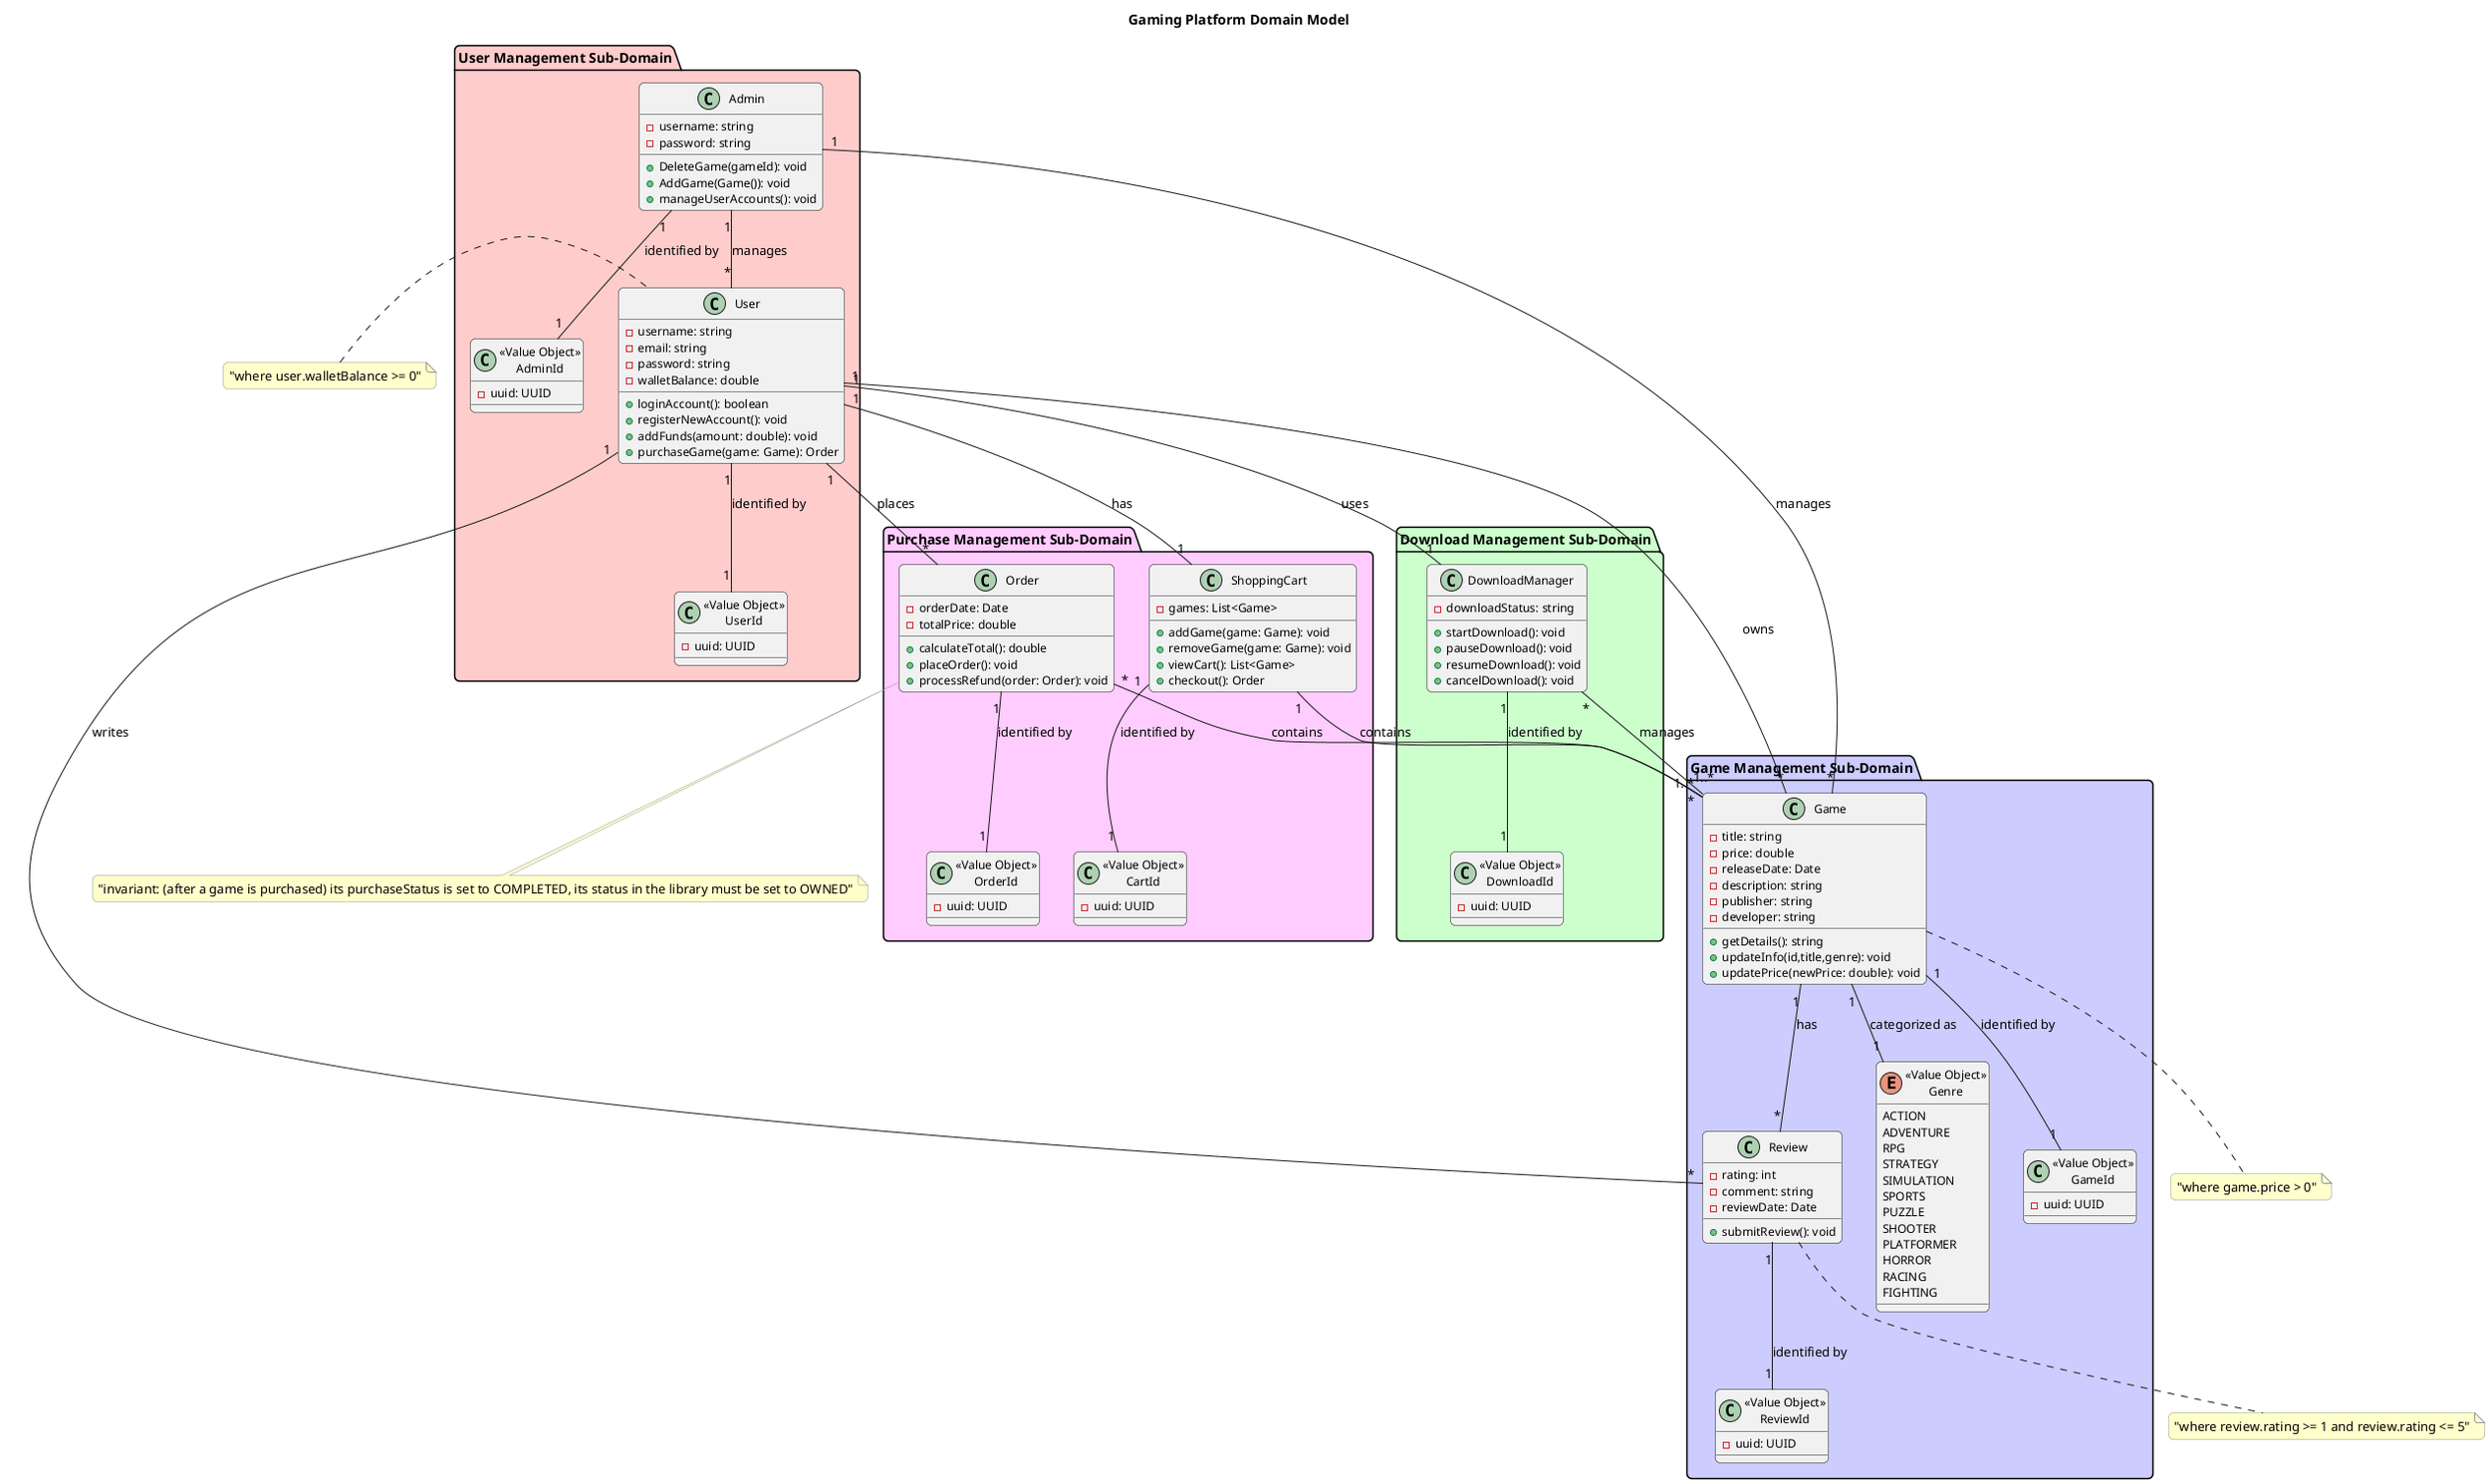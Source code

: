 @startuml


skinparam backgroundColor white
skinparam roundcorner 10
skinparam classFontSize 14
skinparam classFontName Arial
skinparam classAttributeFontSize 12
skinparam classAttributeFontName Arial
skinparam noteBackgroundColor #ffffcc
skinparam noteBorderColor #999999

' Title
title Gaming Platform Domain Model

' Sub-domains
package "User Management Sub-Domain" #ffcccc {
  class User {
    - username: string
    - email: string
    - password: string
    - walletBalance: double
    + loginAccount(): boolean
    + registerNewAccount(): void
    + addFunds(amount: double): void
    + purchaseGame(game: Game): Order
  }

  class "«Value Object»\nUserId" as UserId {
    - uuid: UUID
  }

  class Admin {
    - username: string
    - password: string
    + DeleteGame(gameId): void
    + AddGame(Game()): void
    + manageUserAccounts(): void
  }

  class "«Value Object»\nAdminId" as AdminId {
    - uuid: UUID
  }
}

package "Game Management Sub-Domain" #ccccff {
  class Game {
    - title: string
    - price: double
    - releaseDate: Date
    - description: string
    - publisher: string
    - developer: string
    + getDetails(): string
    + updateInfo(id,title,genre): void
    + updatePrice(newPrice: double): void
  }

  class "«Value Object»\nGameId" as GameId {
    - uuid: UUID
  }

  enum "«Value Object»\nGenre" as Genre {
    ACTION
    ADVENTURE
    RPG
    STRATEGY
    SIMULATION
    SPORTS
    PUZZLE
    SHOOTER
    PLATFORMER
    HORROR
    RACING
    FIGHTING
  }

  class Review {
    - rating: int
    - comment: string
    - reviewDate: Date
    + submitReview(): void
  }

  class "«Value Object»\nReviewId" as ReviewId {
    - uuid: UUID
  }
}

package "Purchase Management Sub-Domain" #ffccff {
  class Order {
    - orderDate: Date
    - totalPrice: double
    + calculateTotal(): double
    + placeOrder(): void
    + processRefund(order: Order): void
  }

  class "«Value Object»\nOrderId" as OrderId {
    - uuid: UUID
  }

  class ShoppingCart {
    - games: List<Game>
    + addGame(game: Game): void
    + removeGame(game: Game): void
    + viewCart(): List<Game>
    + checkout(): Order
  }

  class "«Value Object»\nCartId" as CartId {
    - uuid: UUID
  }
}

package "Download Management Sub-Domain" #ccffcc {
  class DownloadManager {
    - downloadStatus: string
    + startDownload(): void
    + pauseDownload(): void
    + resumeDownload(): void
    + cancelDownload(): void
  }

  class "«Value Object»\nDownloadId" as DownloadId {
    - uuid: UUID
  }
}

' Business rules as notes
note bottom of Game : "where game.price > 0"
note bottom of Order : "invariant: (after a game is purchased) its purchaseStatus is set to COMPLETED, its status in the library must be set to OWNED"
note left of User : "where user.walletBalance >= 0"
note bottom of Review : "where review.rating >= 1 and review.rating <= 5"

' Entity and ID relationships
User "1" -- "1" UserId : "identified by"
Admin "1" -- "1" AdminId : "identified by"
Game "1" -- "1" GameId : "identified by"
Game "1" -- "1" Genre : "categorized as"
Review "1" -- "1" ReviewId : "identified by"
Order "1" -- "1" OrderId : "identified by"
ShoppingCart "1" -- "1" CartId : "identified by"
DownloadManager "1" -- "1" DownloadId : "identified by"

' Relationships between entities
Game "1" -- "*" Review : "has"
User "1" -- "*" Order : "places"
User "1" -- "*" Review : "writes"
User "1" -- "*" Game : "owns"
User "1" -- "1" ShoppingCart : "has"
Order "*" -- "1..*" Game : "contains"
ShoppingCart "1" -- "*" Game : "contains"
Admin "1" -- "*" Game : "manages"
Admin "1" -- "*" User : "manages"
User "1" -- "1" DownloadManager : "uses"
DownloadManager "*" -- "1..*" Game : "manages"

@enduml